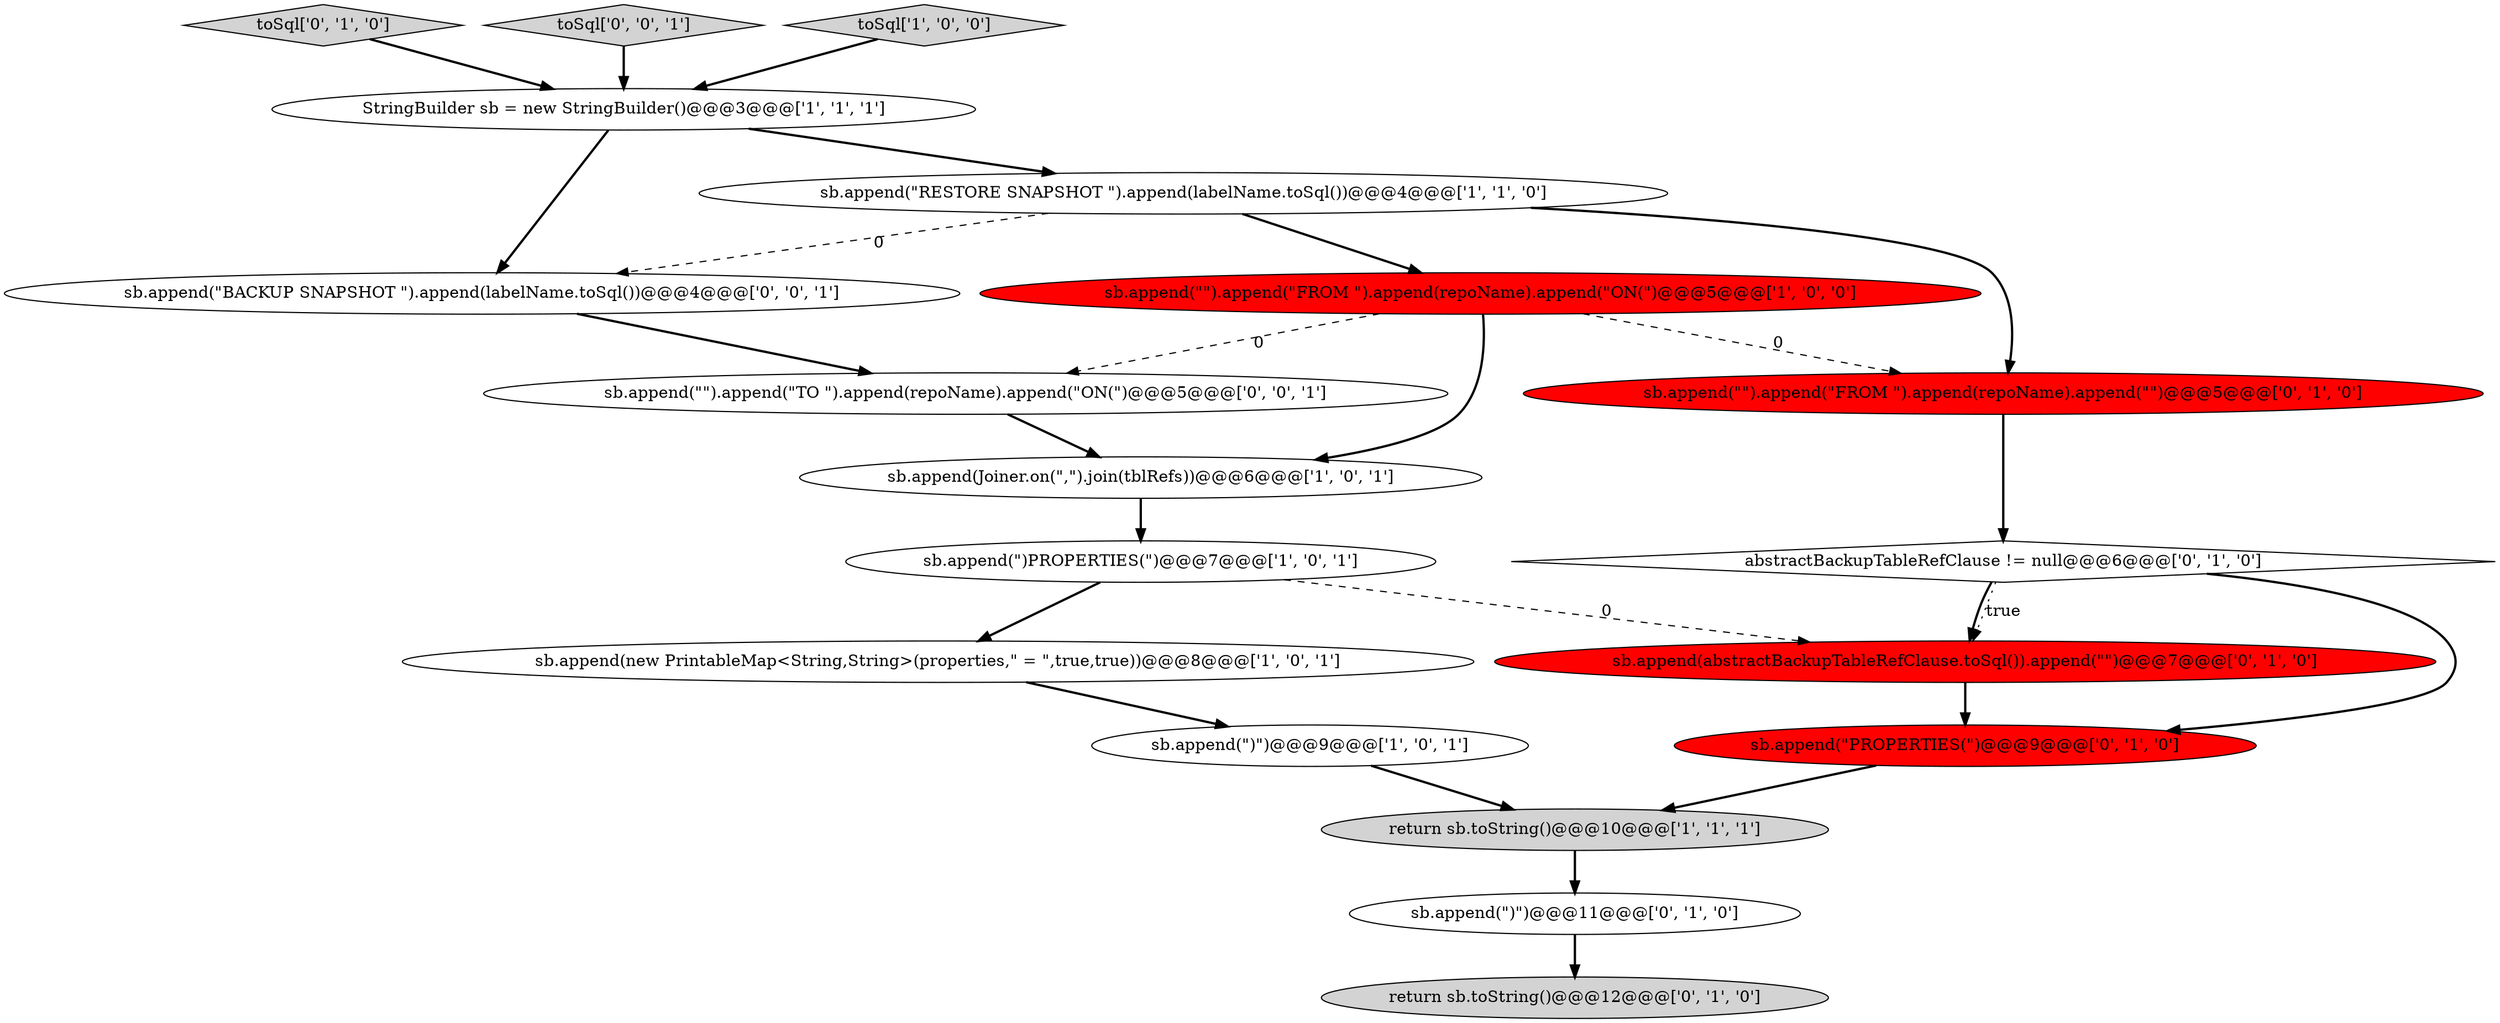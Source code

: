 digraph {
11 [style = filled, label = "sb.append(\")\")@@@11@@@['0', '1', '0']", fillcolor = white, shape = ellipse image = "AAA0AAABBB2BBB"];
5 [style = filled, label = "sb.append(\")\")@@@9@@@['1', '0', '1']", fillcolor = white, shape = ellipse image = "AAA0AAABBB1BBB"];
16 [style = filled, label = "sb.append(\"BACKUP SNAPSHOT \").append(labelName.toSql())@@@4@@@['0', '0', '1']", fillcolor = white, shape = ellipse image = "AAA0AAABBB3BBB"];
15 [style = filled, label = "toSql['0', '1', '0']", fillcolor = lightgray, shape = diamond image = "AAA0AAABBB2BBB"];
1 [style = filled, label = "sb.append(\"RESTORE SNAPSHOT \").append(labelName.toSql())@@@4@@@['1', '1', '0']", fillcolor = white, shape = ellipse image = "AAA0AAABBB1BBB"];
9 [style = filled, label = "sb.append(\"PROPERTIES(\")@@@9@@@['0', '1', '0']", fillcolor = red, shape = ellipse image = "AAA1AAABBB2BBB"];
12 [style = filled, label = "sb.append(\"\").append(\"FROM \").append(repoName).append(\"\")@@@5@@@['0', '1', '0']", fillcolor = red, shape = ellipse image = "AAA1AAABBB2BBB"];
18 [style = filled, label = "toSql['0', '0', '1']", fillcolor = lightgray, shape = diamond image = "AAA0AAABBB3BBB"];
0 [style = filled, label = "StringBuilder sb = new StringBuilder()@@@3@@@['1', '1', '1']", fillcolor = white, shape = ellipse image = "AAA0AAABBB1BBB"];
4 [style = filled, label = "sb.append(Joiner.on(\",\").join(tblRefs))@@@6@@@['1', '0', '1']", fillcolor = white, shape = ellipse image = "AAA0AAABBB1BBB"];
8 [style = filled, label = "sb.append(new PrintableMap<String,String>(properties,\" = \",true,true))@@@8@@@['1', '0', '1']", fillcolor = white, shape = ellipse image = "AAA0AAABBB1BBB"];
17 [style = filled, label = "sb.append(\"\").append(\"TO \").append(repoName).append(\"ON(\")@@@5@@@['0', '0', '1']", fillcolor = white, shape = ellipse image = "AAA0AAABBB3BBB"];
10 [style = filled, label = "sb.append(abstractBackupTableRefClause.toSql()).append(\"\")@@@7@@@['0', '1', '0']", fillcolor = red, shape = ellipse image = "AAA1AAABBB2BBB"];
3 [style = filled, label = "sb.append(\"\").append(\"FROM \").append(repoName).append(\"ON(\")@@@5@@@['1', '0', '0']", fillcolor = red, shape = ellipse image = "AAA1AAABBB1BBB"];
13 [style = filled, label = "return sb.toString()@@@12@@@['0', '1', '0']", fillcolor = lightgray, shape = ellipse image = "AAA0AAABBB2BBB"];
14 [style = filled, label = "abstractBackupTableRefClause != null@@@6@@@['0', '1', '0']", fillcolor = white, shape = diamond image = "AAA0AAABBB2BBB"];
7 [style = filled, label = "sb.append(\")PROPERTIES(\")@@@7@@@['1', '0', '1']", fillcolor = white, shape = ellipse image = "AAA0AAABBB1BBB"];
6 [style = filled, label = "return sb.toString()@@@10@@@['1', '1', '1']", fillcolor = lightgray, shape = ellipse image = "AAA0AAABBB1BBB"];
2 [style = filled, label = "toSql['1', '0', '0']", fillcolor = lightgray, shape = diamond image = "AAA0AAABBB1BBB"];
0->16 [style = bold, label=""];
3->17 [style = dashed, label="0"];
1->3 [style = bold, label=""];
14->10 [style = bold, label=""];
16->17 [style = bold, label=""];
7->8 [style = bold, label=""];
3->4 [style = bold, label=""];
14->10 [style = dotted, label="true"];
4->7 [style = bold, label=""];
9->6 [style = bold, label=""];
2->0 [style = bold, label=""];
3->12 [style = dashed, label="0"];
5->6 [style = bold, label=""];
8->5 [style = bold, label=""];
1->16 [style = dashed, label="0"];
0->1 [style = bold, label=""];
15->0 [style = bold, label=""];
6->11 [style = bold, label=""];
11->13 [style = bold, label=""];
12->14 [style = bold, label=""];
1->12 [style = bold, label=""];
7->10 [style = dashed, label="0"];
14->9 [style = bold, label=""];
10->9 [style = bold, label=""];
18->0 [style = bold, label=""];
17->4 [style = bold, label=""];
}
